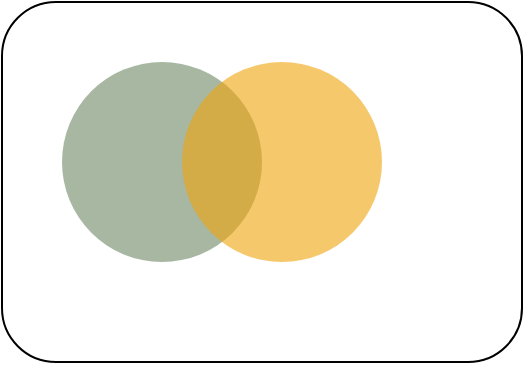 <mxfile version="21.5.0" type="device">
  <diagram name="Page-1" id="3HdvslZvVY760rjLvyFB">
    <mxGraphModel dx="649" dy="406" grid="1" gridSize="10" guides="1" tooltips="1" connect="1" arrows="1" fold="1" page="1" pageScale="1" pageWidth="850" pageHeight="1100" math="0" shadow="0">
      <root>
        <mxCell id="0" />
        <mxCell id="1" parent="0" />
        <mxCell id="Uv95-lgf1UEsDxgXPaeC-5" value="" style="rounded=1;whiteSpace=wrap;html=1;" vertex="1" parent="1">
          <mxGeometry x="40" y="80" width="260" height="180" as="geometry" />
        </mxCell>
        <mxCell id="Uv95-lgf1UEsDxgXPaeC-4" value="" style="ellipse;whiteSpace=wrap;html=1;aspect=fixed;fillColor=#6d8764;strokeColor=none;opacity=60;fontColor=#ffffff;" vertex="1" parent="1">
          <mxGeometry x="70" y="110" width="100" height="100" as="geometry" />
        </mxCell>
        <mxCell id="Uv95-lgf1UEsDxgXPaeC-6" value="" style="ellipse;whiteSpace=wrap;html=1;aspect=fixed;fillColor=#f0a30a;strokeColor=none;shadow=0;opacity=60;fontColor=#000000;" vertex="1" parent="1">
          <mxGeometry x="130" y="110" width="100" height="100" as="geometry" />
        </mxCell>
      </root>
    </mxGraphModel>
  </diagram>
</mxfile>
